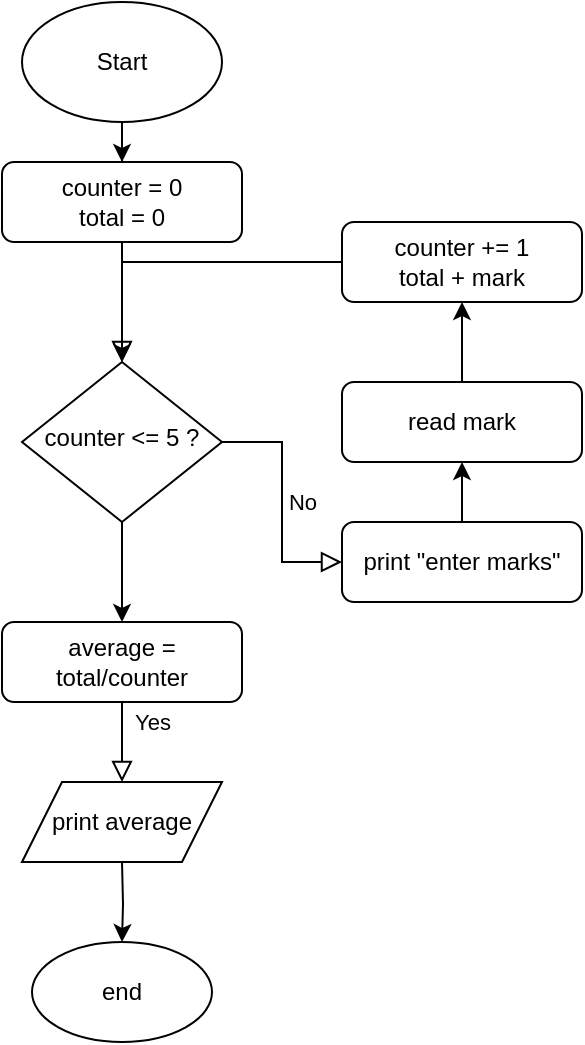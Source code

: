 <mxfile version="14.5.1" type="github" pages="2">
  <diagram id="C5RBs43oDa-KdzZeNtuy" name="Page-1">
    <mxGraphModel dx="1038" dy="547" grid="1" gridSize="10" guides="1" tooltips="1" connect="1" arrows="1" fold="1" page="1" pageScale="1" pageWidth="827" pageHeight="1169" math="0" shadow="0">
      <root>
        <mxCell id="WIyWlLk6GJQsqaUBKTNV-0" />
        <mxCell id="WIyWlLk6GJQsqaUBKTNV-1" parent="WIyWlLk6GJQsqaUBKTNV-0" />
        <mxCell id="WIyWlLk6GJQsqaUBKTNV-2" value="" style="rounded=0;html=1;jettySize=auto;orthogonalLoop=1;fontSize=11;endArrow=block;endFill=0;endSize=8;strokeWidth=1;shadow=0;labelBackgroundColor=none;edgeStyle=orthogonalEdgeStyle;" parent="WIyWlLk6GJQsqaUBKTNV-1" source="WIyWlLk6GJQsqaUBKTNV-3" target="WIyWlLk6GJQsqaUBKTNV-6" edge="1">
          <mxGeometry relative="1" as="geometry" />
        </mxCell>
        <mxCell id="WIyWlLk6GJQsqaUBKTNV-3" value="&lt;div&gt;counter = 0&lt;/div&gt;&lt;div&gt;total = 0&lt;br&gt;&lt;/div&gt;" style="rounded=1;whiteSpace=wrap;html=1;fontSize=12;glass=0;strokeWidth=1;shadow=0;" parent="WIyWlLk6GJQsqaUBKTNV-1" vertex="1">
          <mxGeometry x="160" y="80" width="120" height="40" as="geometry" />
        </mxCell>
        <mxCell id="WIyWlLk6GJQsqaUBKTNV-5" value="No" style="edgeStyle=orthogonalEdgeStyle;rounded=0;html=1;jettySize=auto;orthogonalLoop=1;fontSize=11;endArrow=block;endFill=0;endSize=8;strokeWidth=1;shadow=0;labelBackgroundColor=none;" parent="WIyWlLk6GJQsqaUBKTNV-1" source="WIyWlLk6GJQsqaUBKTNV-6" target="WIyWlLk6GJQsqaUBKTNV-7" edge="1">
          <mxGeometry y="10" relative="1" as="geometry">
            <mxPoint as="offset" />
          </mxGeometry>
        </mxCell>
        <mxCell id="yPlpDpCMvoldTj2tuN18-10" value="" style="edgeStyle=orthogonalEdgeStyle;rounded=0;orthogonalLoop=1;jettySize=auto;html=1;" parent="WIyWlLk6GJQsqaUBKTNV-1" source="WIyWlLk6GJQsqaUBKTNV-6" target="WIyWlLk6GJQsqaUBKTNV-11" edge="1">
          <mxGeometry relative="1" as="geometry" />
        </mxCell>
        <mxCell id="WIyWlLk6GJQsqaUBKTNV-6" value="counter &amp;lt;= 5 ?" style="rhombus;whiteSpace=wrap;html=1;shadow=0;fontFamily=Helvetica;fontSize=12;align=center;strokeWidth=1;spacing=6;spacingTop=-4;" parent="WIyWlLk6GJQsqaUBKTNV-1" vertex="1">
          <mxGeometry x="170" y="180" width="100" height="80" as="geometry" />
        </mxCell>
        <mxCell id="yPlpDpCMvoldTj2tuN18-4" style="edgeStyle=orthogonalEdgeStyle;rounded=0;orthogonalLoop=1;jettySize=auto;html=1;" parent="WIyWlLk6GJQsqaUBKTNV-1" source="WIyWlLk6GJQsqaUBKTNV-7" target="yPlpDpCMvoldTj2tuN18-3" edge="1">
          <mxGeometry relative="1" as="geometry" />
        </mxCell>
        <mxCell id="WIyWlLk6GJQsqaUBKTNV-7" value="print &quot;enter marks&quot;" style="rounded=1;whiteSpace=wrap;html=1;fontSize=12;glass=0;strokeWidth=1;shadow=0;" parent="WIyWlLk6GJQsqaUBKTNV-1" vertex="1">
          <mxGeometry x="330" y="260" width="120" height="40" as="geometry" />
        </mxCell>
        <mxCell id="WIyWlLk6GJQsqaUBKTNV-9" value="Yes" style="edgeStyle=orthogonalEdgeStyle;rounded=0;html=1;jettySize=auto;orthogonalLoop=1;fontSize=11;endArrow=block;endFill=0;endSize=8;strokeWidth=1;shadow=0;labelBackgroundColor=none;" parent="WIyWlLk6GJQsqaUBKTNV-1" edge="1">
          <mxGeometry y="10" relative="1" as="geometry">
            <mxPoint as="offset" />
            <mxPoint x="270" y="330" as="sourcePoint" />
            <mxPoint x="220" y="390" as="targetPoint" />
            <Array as="points">
              <mxPoint x="270" y="350" />
              <mxPoint x="220" y="350" />
            </Array>
          </mxGeometry>
        </mxCell>
        <mxCell id="WIyWlLk6GJQsqaUBKTNV-11" value="average = total/counter" style="rounded=1;whiteSpace=wrap;html=1;fontSize=12;glass=0;strokeWidth=1;shadow=0;" parent="WIyWlLk6GJQsqaUBKTNV-1" vertex="1">
          <mxGeometry x="160" y="310" width="120" height="40" as="geometry" />
        </mxCell>
        <mxCell id="yPlpDpCMvoldTj2tuN18-12" value="" style="edgeStyle=orthogonalEdgeStyle;rounded=0;orthogonalLoop=1;jettySize=auto;html=1;" parent="WIyWlLk6GJQsqaUBKTNV-1" target="yPlpDpCMvoldTj2tuN18-11" edge="1">
          <mxGeometry relative="1" as="geometry">
            <mxPoint x="220" y="430" as="sourcePoint" />
          </mxGeometry>
        </mxCell>
        <mxCell id="yPlpDpCMvoldTj2tuN18-1" value="" style="edgeStyle=orthogonalEdgeStyle;rounded=0;orthogonalLoop=1;jettySize=auto;html=1;entryX=0.5;entryY=0;entryDx=0;entryDy=0;" parent="WIyWlLk6GJQsqaUBKTNV-1" source="yPlpDpCMvoldTj2tuN18-0" target="WIyWlLk6GJQsqaUBKTNV-3" edge="1">
          <mxGeometry relative="1" as="geometry" />
        </mxCell>
        <mxCell id="yPlpDpCMvoldTj2tuN18-0" value="Start" style="ellipse;whiteSpace=wrap;html=1;" parent="WIyWlLk6GJQsqaUBKTNV-1" vertex="1">
          <mxGeometry x="170" width="100" height="60" as="geometry" />
        </mxCell>
        <mxCell id="yPlpDpCMvoldTj2tuN18-16" style="edgeStyle=orthogonalEdgeStyle;rounded=0;orthogonalLoop=1;jettySize=auto;html=1;" parent="WIyWlLk6GJQsqaUBKTNV-1" source="yPlpDpCMvoldTj2tuN18-2" target="WIyWlLk6GJQsqaUBKTNV-6" edge="1">
          <mxGeometry relative="1" as="geometry" />
        </mxCell>
        <mxCell id="yPlpDpCMvoldTj2tuN18-2" value="&lt;div&gt;counter += 1&lt;/div&gt;&lt;div&gt;total + mark&lt;br&gt;&lt;/div&gt;" style="rounded=1;whiteSpace=wrap;html=1;fontSize=12;glass=0;strokeWidth=1;shadow=0;" parent="WIyWlLk6GJQsqaUBKTNV-1" vertex="1">
          <mxGeometry x="330" y="110" width="120" height="40" as="geometry" />
        </mxCell>
        <mxCell id="yPlpDpCMvoldTj2tuN18-5" style="edgeStyle=orthogonalEdgeStyle;rounded=0;orthogonalLoop=1;jettySize=auto;html=1;entryX=0.5;entryY=1;entryDx=0;entryDy=0;" parent="WIyWlLk6GJQsqaUBKTNV-1" source="yPlpDpCMvoldTj2tuN18-3" target="yPlpDpCMvoldTj2tuN18-2" edge="1">
          <mxGeometry relative="1" as="geometry" />
        </mxCell>
        <mxCell id="yPlpDpCMvoldTj2tuN18-3" value="read mark" style="rounded=1;whiteSpace=wrap;html=1;fontSize=12;glass=0;strokeWidth=1;shadow=0;" parent="WIyWlLk6GJQsqaUBKTNV-1" vertex="1">
          <mxGeometry x="330" y="190" width="120" height="40" as="geometry" />
        </mxCell>
        <mxCell id="yPlpDpCMvoldTj2tuN18-11" value="end" style="ellipse;whiteSpace=wrap;html=1;rounded=1;shadow=0;strokeWidth=1;glass=0;" parent="WIyWlLk6GJQsqaUBKTNV-1" vertex="1">
          <mxGeometry x="175" y="470" width="90" height="50" as="geometry" />
        </mxCell>
        <mxCell id="yPlpDpCMvoldTj2tuN18-17" value="print average" style="shape=parallelogram;perimeter=parallelogramPerimeter;whiteSpace=wrap;html=1;fixedSize=1;" parent="WIyWlLk6GJQsqaUBKTNV-1" vertex="1">
          <mxGeometry x="170" y="390" width="100" height="40" as="geometry" />
        </mxCell>
      </root>
    </mxGraphModel>
  </diagram>
  <diagram id="gKu7ayBl5lMPPjCisPUy" name="Page-2">
    <mxGraphModel dx="2980" dy="1162" grid="1" gridSize="10" guides="1" tooltips="1" connect="1" arrows="1" fold="1" page="1" pageScale="1" pageWidth="850" pageHeight="1100" math="0" shadow="0">
      <root>
        <mxCell id="lw4eJYJf7eUdu9GUzXVR-0" />
        <mxCell id="lw4eJYJf7eUdu9GUzXVR-1" parent="lw4eJYJf7eUdu9GUzXVR-0" />
        <mxCell id="i7xJvcFPk2SIAgG__Fq--0" value="" style="edgeStyle=orthogonalEdgeStyle;rounded=0;orthogonalLoop=1;jettySize=auto;html=1;" edge="1" parent="lw4eJYJf7eUdu9GUzXVR-1" source="i7xJvcFPk2SIAgG__Fq--1" target="i7xJvcFPk2SIAgG__Fq--3">
          <mxGeometry relative="1" as="geometry" />
        </mxCell>
        <mxCell id="i7xJvcFPk2SIAgG__Fq--1" value="Start" style="ellipse;whiteSpace=wrap;html=1;" vertex="1" parent="lw4eJYJf7eUdu9GUzXVR-1">
          <mxGeometry x="50" y="40" width="80" height="40" as="geometry" />
        </mxCell>
        <mxCell id="i7xJvcFPk2SIAgG__Fq--2" value="" style="edgeStyle=orthogonalEdgeStyle;rounded=0;orthogonalLoop=1;jettySize=auto;html=1;" edge="1" parent="lw4eJYJf7eUdu9GUzXVR-1" source="i7xJvcFPk2SIAgG__Fq--3" target="i7xJvcFPk2SIAgG__Fq--6">
          <mxGeometry relative="1" as="geometry" />
        </mxCell>
        <mxCell id="i7xJvcFPk2SIAgG__Fq--3" value="counter = 0" style="whiteSpace=wrap;html=1;" vertex="1" parent="lw4eJYJf7eUdu9GUzXVR-1">
          <mxGeometry x="40" y="110" width="100" height="30" as="geometry" />
        </mxCell>
        <mxCell id="i7xJvcFPk2SIAgG__Fq--4" value="FALSE" style="edgeStyle=orthogonalEdgeStyle;rounded=0;orthogonalLoop=1;jettySize=auto;html=1;" edge="1" parent="lw4eJYJf7eUdu9GUzXVR-1" source="i7xJvcFPk2SIAgG__Fq--6" target="i7xJvcFPk2SIAgG__Fq--7">
          <mxGeometry relative="1" as="geometry" />
        </mxCell>
        <mxCell id="i7xJvcFPk2SIAgG__Fq--5" value="" style="edgeStyle=orthogonalEdgeStyle;rounded=0;orthogonalLoop=1;jettySize=auto;html=1;entryX=0;entryY=0.5;entryDx=0;entryDy=0;" edge="1" parent="lw4eJYJf7eUdu9GUzXVR-1" source="i7xJvcFPk2SIAgG__Fq--6" target="i7xJvcFPk2SIAgG__Fq--22">
          <mxGeometry relative="1" as="geometry">
            <mxPoint x="269.998" y="207.5" as="targetPoint" />
          </mxGeometry>
        </mxCell>
        <mxCell id="i7xJvcFPk2SIAgG__Fq--6" value="counter &amp;lt; 10" style="shape=parallelogram;perimeter=parallelogramPerimeter;whiteSpace=wrap;html=1;fixedSize=1;" vertex="1" parent="lw4eJYJf7eUdu9GUzXVR-1">
          <mxGeometry x="40" y="190" width="100" height="35" as="geometry" />
        </mxCell>
        <mxCell id="i7xJvcFPk2SIAgG__Fq--7" value="end" style="ellipse;whiteSpace=wrap;html=1;" vertex="1" parent="lw4eJYJf7eUdu9GUzXVR-1">
          <mxGeometry x="45" y="282.5" width="90" height="37.5" as="geometry" />
        </mxCell>
        <mxCell id="i7xJvcFPk2SIAgG__Fq--8" value="" style="edgeStyle=orthogonalEdgeStyle;rounded=0;orthogonalLoop=1;jettySize=auto;html=1;" edge="1" parent="lw4eJYJf7eUdu9GUzXVR-1" target="i7xJvcFPk2SIAgG__Fq--12">
          <mxGeometry relative="1" as="geometry">
            <mxPoint x="317.5" y="236.87" as="sourcePoint" />
          </mxGeometry>
        </mxCell>
        <mxCell id="i7xJvcFPk2SIAgG__Fq--10" value="TRUE" style="edgeStyle=orthogonalEdgeStyle;rounded=0;orthogonalLoop=1;jettySize=auto;html=1;" edge="1" parent="lw4eJYJf7eUdu9GUzXVR-1" source="i7xJvcFPk2SIAgG__Fq--12" target="i7xJvcFPk2SIAgG__Fq--13">
          <mxGeometry relative="1" as="geometry" />
        </mxCell>
        <mxCell id="i7xJvcFPk2SIAgG__Fq--11" value="FALSE" style="edgeStyle=orthogonalEdgeStyle;rounded=0;orthogonalLoop=1;jettySize=auto;html=1;" edge="1" parent="lw4eJYJf7eUdu9GUzXVR-1" source="i7xJvcFPk2SIAgG__Fq--12" target="i7xJvcFPk2SIAgG__Fq--15">
          <mxGeometry relative="1" as="geometry" />
        </mxCell>
        <mxCell id="i7xJvcFPk2SIAgG__Fq--12" value="salary &amp;lt; 3000 ?" style="shape=parallelogram;perimeter=parallelogramPerimeter;whiteSpace=wrap;html=1;fixedSize=1;" vertex="1" parent="lw4eJYJf7eUdu9GUzXVR-1">
          <mxGeometry x="261.25" y="270" width="112.5" height="33.75" as="geometry" />
        </mxCell>
        <mxCell id="i7xJvcFPk2SIAgG__Fq--35" style="edgeStyle=orthogonalEdgeStyle;rounded=0;orthogonalLoop=1;jettySize=auto;html=1;" edge="1" parent="lw4eJYJf7eUdu9GUzXVR-1" source="i7xJvcFPk2SIAgG__Fq--13" target="i7xJvcFPk2SIAgG__Fq--36">
          <mxGeometry relative="1" as="geometry">
            <mxPoint x="182.5" y="850.0" as="targetPoint" />
            <Array as="points">
              <mxPoint x="183" y="835" />
            </Array>
          </mxGeometry>
        </mxCell>
        <mxCell id="i7xJvcFPk2SIAgG__Fq--13" value="taxRate = 0" style="whiteSpace=wrap;html=1;" vertex="1" parent="lw4eJYJf7eUdu9GUzXVR-1">
          <mxGeometry x="135" y="330" width="95" height="43.13" as="geometry" />
        </mxCell>
        <mxCell id="i7xJvcFPk2SIAgG__Fq--14" value="FALSE" style="edgeStyle=orthogonalEdgeStyle;rounded=0;orthogonalLoop=1;jettySize=auto;html=1;" edge="1" parent="lw4eJYJf7eUdu9GUzXVR-1" source="i7xJvcFPk2SIAgG__Fq--15" target="i7xJvcFPk2SIAgG__Fq--17">
          <mxGeometry relative="1" as="geometry" />
        </mxCell>
        <mxCell id="i7xJvcFPk2SIAgG__Fq--24" value="" style="edgeStyle=orthogonalEdgeStyle;rounded=0;orthogonalLoop=1;jettySize=auto;html=1;" edge="1" parent="lw4eJYJf7eUdu9GUzXVR-1" source="i7xJvcFPk2SIAgG__Fq--15" target="i7xJvcFPk2SIAgG__Fq--23">
          <mxGeometry relative="1" as="geometry" />
        </mxCell>
        <mxCell id="i7xJvcFPk2SIAgG__Fq--15" value="salary &amp;lt; 5000 ?" style="shape=parallelogram;perimeter=parallelogramPerimeter;whiteSpace=wrap;html=1;fixedSize=1;" vertex="1" parent="lw4eJYJf7eUdu9GUzXVR-1">
          <mxGeometry x="375" y="330.01" width="105" height="50" as="geometry" />
        </mxCell>
        <mxCell id="i7xJvcFPk2SIAgG__Fq--16" value="FALSE" style="edgeStyle=orthogonalEdgeStyle;rounded=0;orthogonalLoop=1;jettySize=auto;html=1;" edge="1" parent="lw4eJYJf7eUdu9GUzXVR-1" source="i7xJvcFPk2SIAgG__Fq--17" target="i7xJvcFPk2SIAgG__Fq--18">
          <mxGeometry relative="1" as="geometry" />
        </mxCell>
        <mxCell id="i7xJvcFPk2SIAgG__Fq--26" value="" style="edgeStyle=orthogonalEdgeStyle;rounded=0;orthogonalLoop=1;jettySize=auto;html=1;" edge="1" parent="lw4eJYJf7eUdu9GUzXVR-1" source="i7xJvcFPk2SIAgG__Fq--17" target="i7xJvcFPk2SIAgG__Fq--25">
          <mxGeometry relative="1" as="geometry" />
        </mxCell>
        <mxCell id="i7xJvcFPk2SIAgG__Fq--17" value="&lt;div&gt;salary &amp;lt; 7000 ?&lt;br&gt;&lt;/div&gt;" style="shape=parallelogram;perimeter=parallelogramPerimeter;whiteSpace=wrap;html=1;fixedSize=1;" vertex="1" parent="lw4eJYJf7eUdu9GUzXVR-1">
          <mxGeometry x="490" y="400" width="110" height="50" as="geometry" />
        </mxCell>
        <mxCell id="i7xJvcFPk2SIAgG__Fq--20" value="FALSE" style="edgeStyle=orthogonalEdgeStyle;rounded=0;orthogonalLoop=1;jettySize=auto;html=1;" edge="1" parent="lw4eJYJf7eUdu9GUzXVR-1" source="i7xJvcFPk2SIAgG__Fq--18" target="i7xJvcFPk2SIAgG__Fq--19">
          <mxGeometry relative="1" as="geometry" />
        </mxCell>
        <mxCell id="i7xJvcFPk2SIAgG__Fq--28" value="" style="edgeStyle=orthogonalEdgeStyle;rounded=0;orthogonalLoop=1;jettySize=auto;html=1;" edge="1" parent="lw4eJYJf7eUdu9GUzXVR-1" source="i7xJvcFPk2SIAgG__Fq--18" target="i7xJvcFPk2SIAgG__Fq--27">
          <mxGeometry relative="1" as="geometry" />
        </mxCell>
        <mxCell id="i7xJvcFPk2SIAgG__Fq--18" value="salary &amp;lt; 8000 ?" style="shape=parallelogram;perimeter=parallelogramPerimeter;whiteSpace=wrap;html=1;fixedSize=1;" vertex="1" parent="lw4eJYJf7eUdu9GUzXVR-1">
          <mxGeometry x="610" y="470" width="120" height="60" as="geometry" />
        </mxCell>
        <mxCell id="i7xJvcFPk2SIAgG__Fq--30" value="" style="edgeStyle=orthogonalEdgeStyle;rounded=0;orthogonalLoop=1;jettySize=auto;html=1;" edge="1" parent="lw4eJYJf7eUdu9GUzXVR-1" source="i7xJvcFPk2SIAgG__Fq--19" target="i7xJvcFPk2SIAgG__Fq--29">
          <mxGeometry relative="1" as="geometry" />
        </mxCell>
        <mxCell id="i7xJvcFPk2SIAgG__Fq--32" value="" style="edgeStyle=orthogonalEdgeStyle;rounded=0;orthogonalLoop=1;jettySize=auto;html=1;" edge="1" parent="lw4eJYJf7eUdu9GUzXVR-1" source="i7xJvcFPk2SIAgG__Fq--19" target="i7xJvcFPk2SIAgG__Fq--31">
          <mxGeometry relative="1" as="geometry" />
        </mxCell>
        <mxCell id="i7xJvcFPk2SIAgG__Fq--19" value="salary &amp;lt; 9000 ?" style="shape=parallelogram;perimeter=parallelogramPerimeter;whiteSpace=wrap;html=1;fixedSize=1;" vertex="1" parent="lw4eJYJf7eUdu9GUzXVR-1">
          <mxGeometry x="740" y="550" width="120" height="60" as="geometry" />
        </mxCell>
        <mxCell id="i7xJvcFPk2SIAgG__Fq--22" value="Read salary" style="rhombus;whiteSpace=wrap;html=1;" vertex="1" parent="lw4eJYJf7eUdu9GUzXVR-1">
          <mxGeometry x="277.5" y="167.5" width="80" height="80" as="geometry" />
        </mxCell>
        <mxCell id="i7xJvcFPk2SIAgG__Fq--37" style="edgeStyle=orthogonalEdgeStyle;rounded=0;orthogonalLoop=1;jettySize=auto;html=1;entryX=0;entryY=0.5;entryDx=0;entryDy=0;" edge="1" parent="lw4eJYJf7eUdu9GUzXVR-1" source="i7xJvcFPk2SIAgG__Fq--23" target="i7xJvcFPk2SIAgG__Fq--36">
          <mxGeometry relative="1" as="geometry">
            <mxPoint x="283.75" y="830.0" as="targetPoint" />
            <Array as="points">
              <mxPoint x="284" y="830" />
            </Array>
          </mxGeometry>
        </mxCell>
        <mxCell id="i7xJvcFPk2SIAgG__Fq--23" value="&lt;br&gt;taxRate = 0.06&lt;br&gt;" style="whiteSpace=wrap;html=1;" vertex="1" parent="lw4eJYJf7eUdu9GUzXVR-1">
          <mxGeometry x="230" y="400" width="107.5" height="34.99" as="geometry" />
        </mxCell>
        <mxCell id="i7xJvcFPk2SIAgG__Fq--38" style="edgeStyle=orthogonalEdgeStyle;rounded=0;orthogonalLoop=1;jettySize=auto;html=1;entryX=0;entryY=0.5;entryDx=0;entryDy=0;" edge="1" parent="lw4eJYJf7eUdu9GUzXVR-1" source="i7xJvcFPk2SIAgG__Fq--25" target="i7xJvcFPk2SIAgG__Fq--36">
          <mxGeometry relative="1" as="geometry">
            <mxPoint x="417.5" y="830.0" as="targetPoint" />
            <Array as="points">
              <mxPoint x="400" y="830" />
            </Array>
          </mxGeometry>
        </mxCell>
        <mxCell id="i7xJvcFPk2SIAgG__Fq--25" value="&lt;br&gt;taxRate = 0.08" style="whiteSpace=wrap;html=1;" vertex="1" parent="lw4eJYJf7eUdu9GUzXVR-1">
          <mxGeometry x="370" y="460" width="95" height="35" as="geometry" />
        </mxCell>
        <mxCell id="i7xJvcFPk2SIAgG__Fq--39" style="edgeStyle=orthogonalEdgeStyle;rounded=0;orthogonalLoop=1;jettySize=auto;html=1;" edge="1" parent="lw4eJYJf7eUdu9GUzXVR-1" source="i7xJvcFPk2SIAgG__Fq--27">
          <mxGeometry relative="1" as="geometry">
            <mxPoint x="532.5" y="810.0" as="targetPoint" />
          </mxGeometry>
        </mxCell>
        <mxCell id="i7xJvcFPk2SIAgG__Fq--27" value="&lt;br&gt;taxRate = 0.12&lt;br&gt;" style="whiteSpace=wrap;html=1;" vertex="1" parent="lw4eJYJf7eUdu9GUzXVR-1">
          <mxGeometry x="490" y="540" width="85" height="40" as="geometry" />
        </mxCell>
        <mxCell id="i7xJvcFPk2SIAgG__Fq--40" style="edgeStyle=orthogonalEdgeStyle;rounded=0;orthogonalLoop=1;jettySize=auto;html=1;entryX=1;entryY=0.5;entryDx=0;entryDy=0;" edge="1" parent="lw4eJYJf7eUdu9GUzXVR-1" source="i7xJvcFPk2SIAgG__Fq--29" target="i7xJvcFPk2SIAgG__Fq--36">
          <mxGeometry relative="1" as="geometry">
            <Array as="points">
              <mxPoint x="650" y="830" />
            </Array>
          </mxGeometry>
        </mxCell>
        <mxCell id="i7xJvcFPk2SIAgG__Fq--29" value="&lt;br&gt;taxRate = 0.16&lt;br&gt;" style="whiteSpace=wrap;html=1;" vertex="1" parent="lw4eJYJf7eUdu9GUzXVR-1">
          <mxGeometry x="600" y="620" width="90" height="40" as="geometry" />
        </mxCell>
        <mxCell id="i7xJvcFPk2SIAgG__Fq--41" style="edgeStyle=orthogonalEdgeStyle;rounded=0;orthogonalLoop=1;jettySize=auto;html=1;" edge="1" parent="lw4eJYJf7eUdu9GUzXVR-1" source="i7xJvcFPk2SIAgG__Fq--31">
          <mxGeometry relative="1" as="geometry">
            <mxPoint x="550" y="830.0" as="targetPoint" />
            <Array as="points">
              <mxPoint x="940" y="830" />
            </Array>
          </mxGeometry>
        </mxCell>
        <mxCell id="i7xJvcFPk2SIAgG__Fq--31" value="taxRate = 0.40" style="whiteSpace=wrap;html=1;" vertex="1" parent="lw4eJYJf7eUdu9GUzXVR-1">
          <mxGeometry x="890" y="620" width="100" height="40" as="geometry" />
        </mxCell>
        <mxCell id="i7xJvcFPk2SIAgG__Fq--43" value="" style="edgeStyle=orthogonalEdgeStyle;rounded=0;orthogonalLoop=1;jettySize=auto;html=1;" edge="1" parent="lw4eJYJf7eUdu9GUzXVR-1" source="i7xJvcFPk2SIAgG__Fq--36" target="i7xJvcFPk2SIAgG__Fq--42">
          <mxGeometry relative="1" as="geometry" />
        </mxCell>
        <mxCell id="i7xJvcFPk2SIAgG__Fq--36" value="" style="ellipse;whiteSpace=wrap;html=1;aspect=fixed;" vertex="1" parent="lw4eJYJf7eUdu9GUzXVR-1">
          <mxGeometry x="510" y="810" width="40" height="40" as="geometry" />
        </mxCell>
        <mxCell id="i7xJvcFPk2SIAgG__Fq--45" value="" style="edgeStyle=orthogonalEdgeStyle;rounded=0;orthogonalLoop=1;jettySize=auto;html=1;" edge="1" parent="lw4eJYJf7eUdu9GUzXVR-1" source="i7xJvcFPk2SIAgG__Fq--42" target="i7xJvcFPk2SIAgG__Fq--44">
          <mxGeometry relative="1" as="geometry" />
        </mxCell>
        <mxCell id="i7xJvcFPk2SIAgG__Fq--42" value="tax = salary * taxRate" style="whiteSpace=wrap;html=1;" vertex="1" parent="lw4eJYJf7eUdu9GUzXVR-1">
          <mxGeometry x="465" y="890" width="130" height="40" as="geometry" />
        </mxCell>
        <mxCell id="i7xJvcFPk2SIAgG__Fq--47" value="" style="edgeStyle=orthogonalEdgeStyle;rounded=0;orthogonalLoop=1;jettySize=auto;html=1;" edge="1" parent="lw4eJYJf7eUdu9GUzXVR-1" source="i7xJvcFPk2SIAgG__Fq--44" target="i7xJvcFPk2SIAgG__Fq--46">
          <mxGeometry relative="1" as="geometry" />
        </mxCell>
        <mxCell id="i7xJvcFPk2SIAgG__Fq--44" value="netSalary = salary - tax" style="whiteSpace=wrap;html=1;" vertex="1" parent="lw4eJYJf7eUdu9GUzXVR-1">
          <mxGeometry x="457.5" y="960" width="145" height="40" as="geometry" />
        </mxCell>
        <mxCell id="i7xJvcFPk2SIAgG__Fq--49" value="" style="edgeStyle=orthogonalEdgeStyle;rounded=0;orthogonalLoop=1;jettySize=auto;html=1;" edge="1" parent="lw4eJYJf7eUdu9GUzXVR-1" source="i7xJvcFPk2SIAgG__Fq--46" target="i7xJvcFPk2SIAgG__Fq--48">
          <mxGeometry relative="1" as="geometry" />
        </mxCell>
        <mxCell id="i7xJvcFPk2SIAgG__Fq--46" value="Print netSalary" style="rhombus;whiteSpace=wrap;html=1;" vertex="1" parent="lw4eJYJf7eUdu9GUzXVR-1">
          <mxGeometry x="470" y="1050" width="120" height="80" as="geometry" />
        </mxCell>
        <mxCell id="i7xJvcFPk2SIAgG__Fq--50" style="edgeStyle=orthogonalEdgeStyle;rounded=0;orthogonalLoop=1;jettySize=auto;html=1;" edge="1" parent="lw4eJYJf7eUdu9GUzXVR-1" source="i7xJvcFPk2SIAgG__Fq--48">
          <mxGeometry relative="1" as="geometry">
            <mxPoint x="90" y="160" as="targetPoint" />
            <Array as="points">
              <mxPoint x="1150" y="1200" />
              <mxPoint x="1150" y="160" />
            </Array>
          </mxGeometry>
        </mxCell>
        <mxCell id="i7xJvcFPk2SIAgG__Fq--48" value="counter = counter + 1" style="whiteSpace=wrap;html=1;" vertex="1" parent="lw4eJYJf7eUdu9GUzXVR-1">
          <mxGeometry x="472.5" y="1170" width="117.5" height="60" as="geometry" />
        </mxCell>
      </root>
    </mxGraphModel>
  </diagram>
</mxfile>
